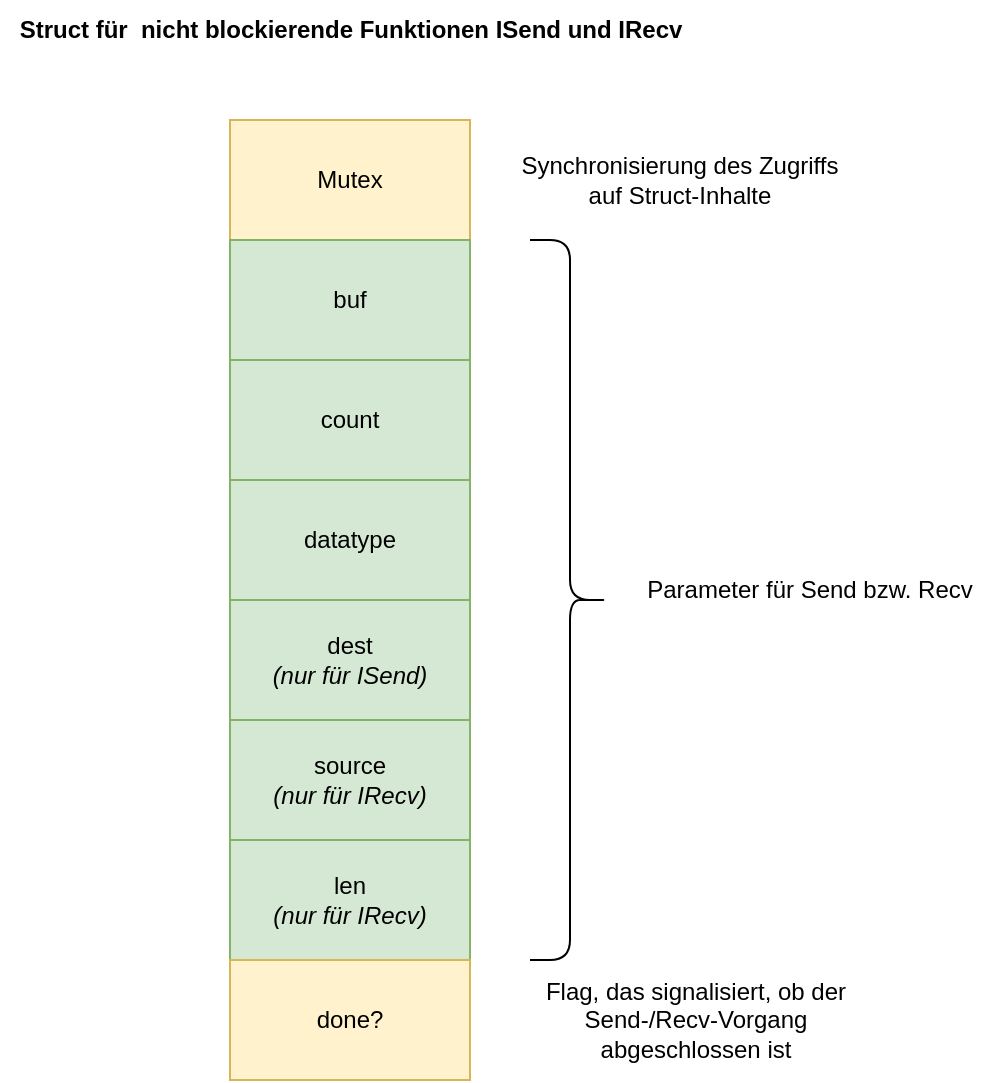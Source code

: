 <mxfile version="24.4.4" type="device">
  <diagram name="Seite-1" id="V37iRD1plDs-bDh3GgVA">
    <mxGraphModel dx="810" dy="483" grid="1" gridSize="10" guides="1" tooltips="1" connect="1" arrows="1" fold="1" page="1" pageScale="1" pageWidth="827" pageHeight="1169" math="0" shadow="0">
      <root>
        <mxCell id="0" />
        <mxCell id="1" parent="0" />
        <mxCell id="HjvzV6pIBZK6yzrlRa3x-1" value="Mutex" style="rounded=0;whiteSpace=wrap;html=1;fillColor=#fff2cc;strokeColor=#d6b656;" parent="1" vertex="1">
          <mxGeometry x="270" y="120" width="120" height="60" as="geometry" />
        </mxCell>
        <mxCell id="HjvzV6pIBZK6yzrlRa3x-2" value="buf" style="rounded=0;whiteSpace=wrap;html=1;fillColor=#d5e8d4;strokeColor=#82b366;" parent="1" vertex="1">
          <mxGeometry x="270" y="180" width="120" height="60" as="geometry" />
        </mxCell>
        <mxCell id="HjvzV6pIBZK6yzrlRa3x-3" value="count" style="rounded=0;whiteSpace=wrap;html=1;fillColor=#d5e8d4;strokeColor=#82b366;" parent="1" vertex="1">
          <mxGeometry x="270" y="240" width="120" height="60" as="geometry" />
        </mxCell>
        <mxCell id="HjvzV6pIBZK6yzrlRa3x-4" value="datatype" style="rounded=0;whiteSpace=wrap;html=1;fillColor=#d5e8d4;strokeColor=#82b366;" parent="1" vertex="1">
          <mxGeometry x="270" y="300" width="120" height="60" as="geometry" />
        </mxCell>
        <mxCell id="HjvzV6pIBZK6yzrlRa3x-5" value="dest&lt;br&gt;&lt;i&gt;(nur für ISend)&lt;/i&gt;" style="rounded=0;whiteSpace=wrap;html=1;fillColor=#d5e8d4;strokeColor=#82b366;" parent="1" vertex="1">
          <mxGeometry x="270" y="360" width="120" height="60" as="geometry" />
        </mxCell>
        <mxCell id="HjvzV6pIBZK6yzrlRa3x-7" value="source&lt;br&gt;&lt;i&gt;(nur für IRecv)&lt;/i&gt;" style="rounded=0;whiteSpace=wrap;html=1;fillColor=#d5e8d4;strokeColor=#82b366;" parent="1" vertex="1">
          <mxGeometry x="270" y="420" width="120" height="60" as="geometry" />
        </mxCell>
        <mxCell id="HjvzV6pIBZK6yzrlRa3x-8" value="len&lt;br&gt;&lt;i&gt;(nur für IRecv)&lt;/i&gt;" style="rounded=0;whiteSpace=wrap;html=1;fillColor=#d5e8d4;strokeColor=#82b366;" parent="1" vertex="1">
          <mxGeometry x="270" y="480" width="120" height="60" as="geometry" />
        </mxCell>
        <mxCell id="HjvzV6pIBZK6yzrlRa3x-10" value="" style="shape=curlyBracket;whiteSpace=wrap;html=1;rounded=1;flipH=1;labelPosition=right;verticalLabelPosition=middle;align=left;verticalAlign=middle;" parent="1" vertex="1">
          <mxGeometry x="420" y="180" width="40" height="360" as="geometry" />
        </mxCell>
        <mxCell id="HjvzV6pIBZK6yzrlRa3x-11" value="Synchronisierung des Zugriffs auf Struct-Inhalte" style="text;html=1;strokeColor=none;fillColor=none;align=center;verticalAlign=middle;whiteSpace=wrap;rounded=0;" parent="1" vertex="1">
          <mxGeometry x="405" y="135" width="180" height="30" as="geometry" />
        </mxCell>
        <mxCell id="HjvzV6pIBZK6yzrlRa3x-12" value="Parameter für Send bzw. Recv" style="text;html=1;strokeColor=none;fillColor=none;align=center;verticalAlign=middle;whiteSpace=wrap;rounded=0;" parent="1" vertex="1">
          <mxGeometry x="470" y="340" width="180" height="30" as="geometry" />
        </mxCell>
        <mxCell id="HjvzV6pIBZK6yzrlRa3x-13" value="&lt;b&gt;Struct für&amp;nbsp; nicht blockierende Funktionen ISend und IRecv&lt;/b&gt;" style="text;html=1;align=center;verticalAlign=middle;resizable=0;points=[];autosize=1;strokeColor=none;fillColor=none;" parent="1" vertex="1">
          <mxGeometry x="155" y="60" width="350" height="30" as="geometry" />
        </mxCell>
        <mxCell id="ASJBc6yWznjlhH9XpiNp-1" value="done?" style="rounded=0;whiteSpace=wrap;html=1;fillColor=#fff2cc;strokeColor=#d6b656;" vertex="1" parent="1">
          <mxGeometry x="270" y="540" width="120" height="60" as="geometry" />
        </mxCell>
        <mxCell id="ASJBc6yWznjlhH9XpiNp-2" value="Flag, das signalisiert, ob der Send-/Recv-Vorgang abgeschlossen ist" style="text;html=1;strokeColor=none;fillColor=none;align=center;verticalAlign=middle;whiteSpace=wrap;rounded=0;" vertex="1" parent="1">
          <mxGeometry x="405" y="555" width="196" height="30" as="geometry" />
        </mxCell>
      </root>
    </mxGraphModel>
  </diagram>
</mxfile>
